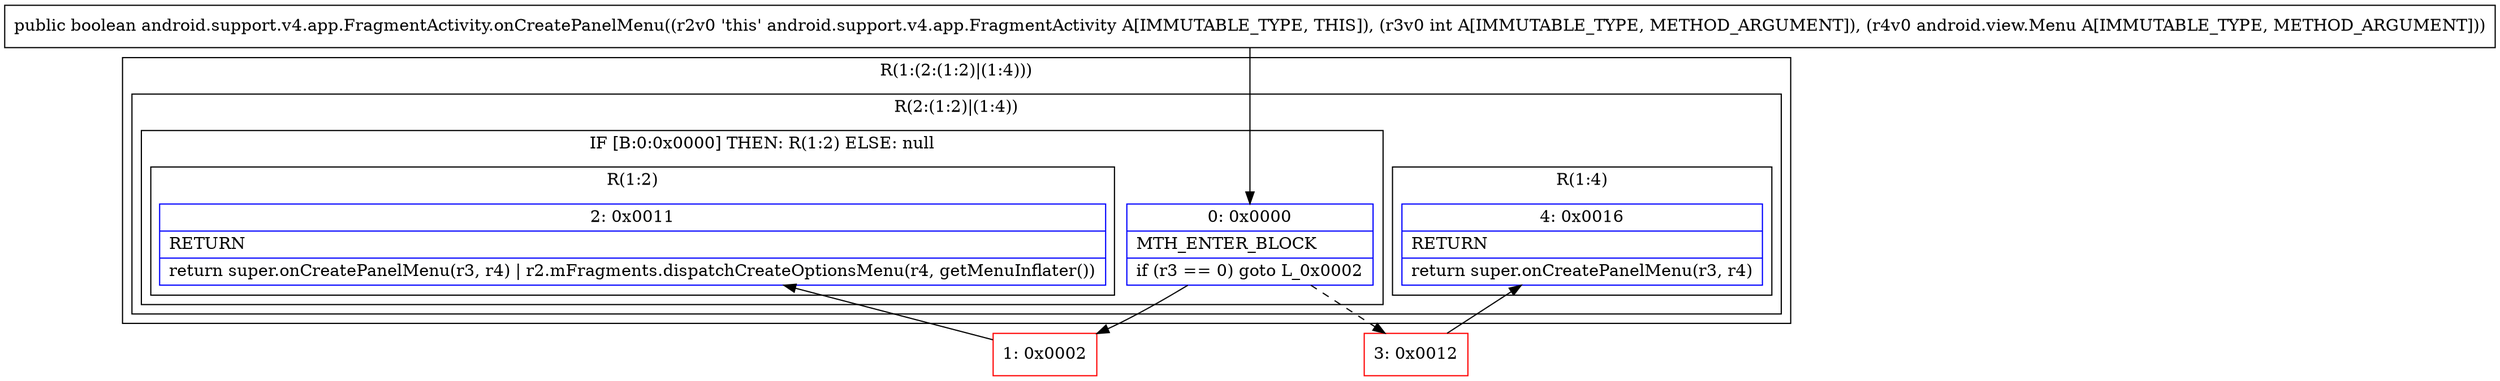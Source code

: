 digraph "CFG forandroid.support.v4.app.FragmentActivity.onCreatePanelMenu(ILandroid\/view\/Menu;)Z" {
subgraph cluster_Region_666123376 {
label = "R(1:(2:(1:2)|(1:4)))";
node [shape=record,color=blue];
subgraph cluster_Region_135836516 {
label = "R(2:(1:2)|(1:4))";
node [shape=record,color=blue];
subgraph cluster_IfRegion_602290686 {
label = "IF [B:0:0x0000] THEN: R(1:2) ELSE: null";
node [shape=record,color=blue];
Node_0 [shape=record,label="{0\:\ 0x0000|MTH_ENTER_BLOCK\l|if (r3 == 0) goto L_0x0002\l}"];
subgraph cluster_Region_955199719 {
label = "R(1:2)";
node [shape=record,color=blue];
Node_2 [shape=record,label="{2\:\ 0x0011|RETURN\l|return super.onCreatePanelMenu(r3, r4) \| r2.mFragments.dispatchCreateOptionsMenu(r4, getMenuInflater())\l}"];
}
}
subgraph cluster_Region_1044306998 {
label = "R(1:4)";
node [shape=record,color=blue];
Node_4 [shape=record,label="{4\:\ 0x0016|RETURN\l|return super.onCreatePanelMenu(r3, r4)\l}"];
}
}
}
Node_1 [shape=record,color=red,label="{1\:\ 0x0002}"];
Node_3 [shape=record,color=red,label="{3\:\ 0x0012}"];
MethodNode[shape=record,label="{public boolean android.support.v4.app.FragmentActivity.onCreatePanelMenu((r2v0 'this' android.support.v4.app.FragmentActivity A[IMMUTABLE_TYPE, THIS]), (r3v0 int A[IMMUTABLE_TYPE, METHOD_ARGUMENT]), (r4v0 android.view.Menu A[IMMUTABLE_TYPE, METHOD_ARGUMENT])) }"];
MethodNode -> Node_0;
Node_0 -> Node_1;
Node_0 -> Node_3[style=dashed];
Node_1 -> Node_2;
Node_3 -> Node_4;
}

